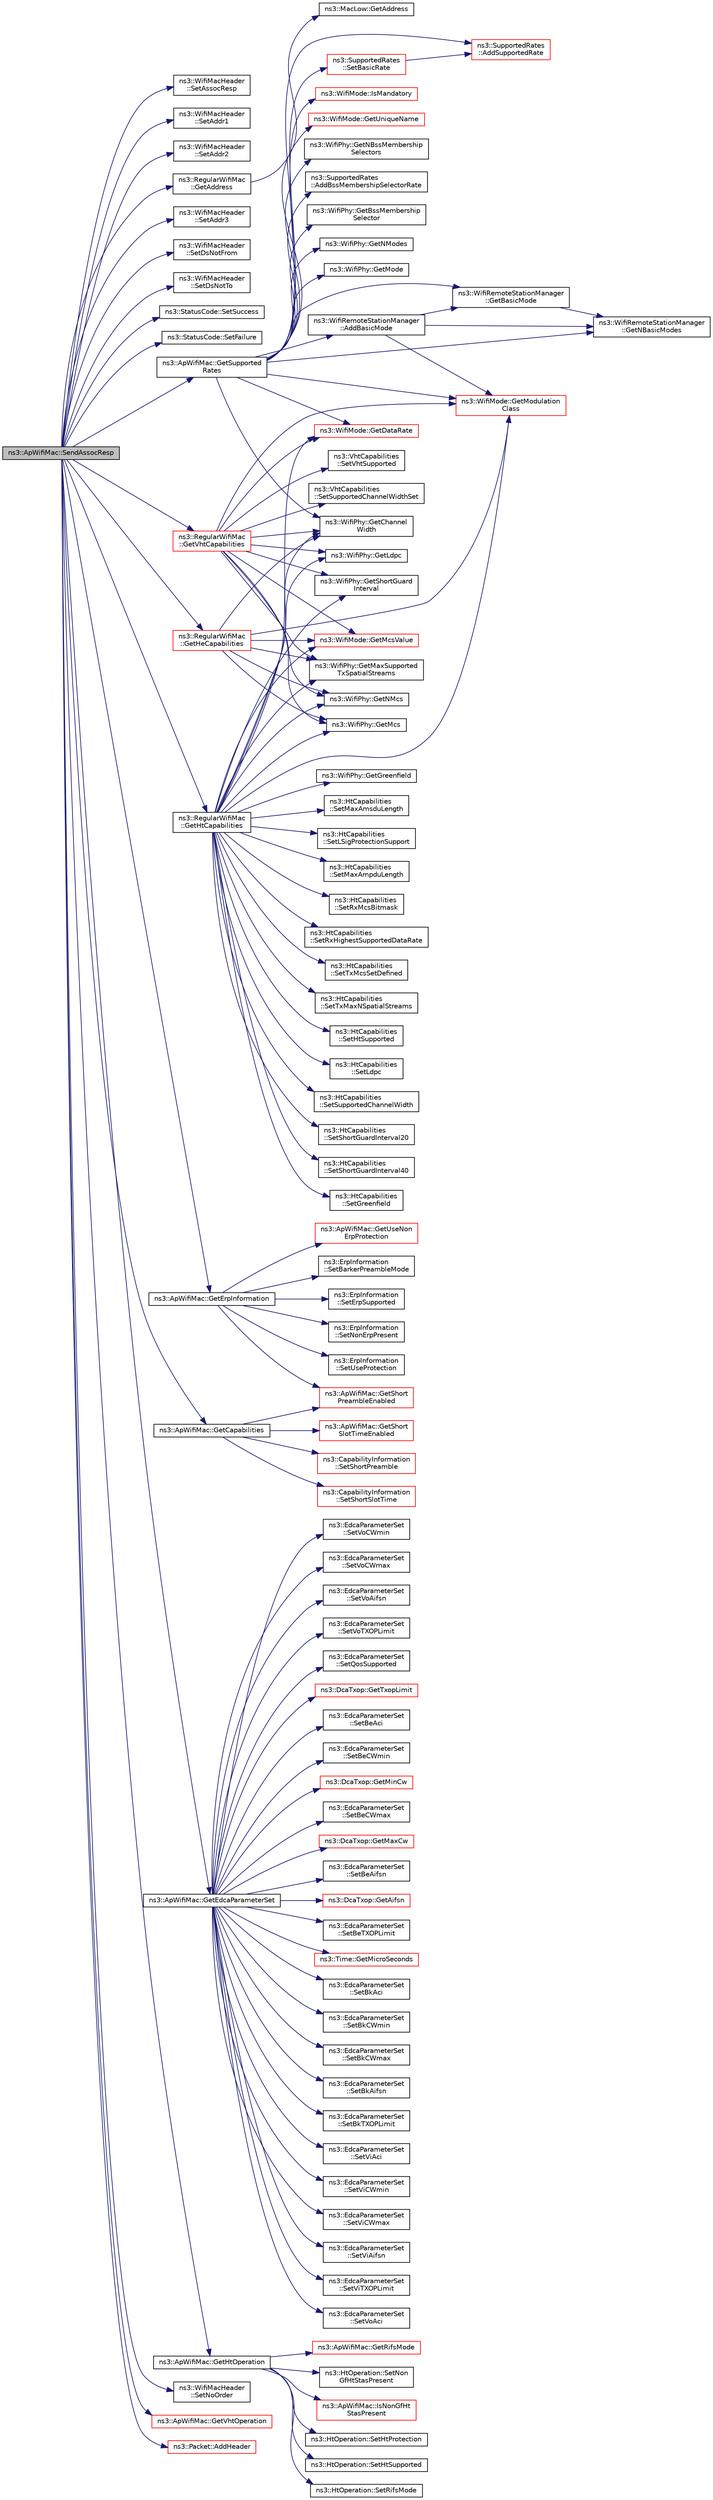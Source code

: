 digraph "ns3::ApWifiMac::SendAssocResp"
{
  edge [fontname="Helvetica",fontsize="10",labelfontname="Helvetica",labelfontsize="10"];
  node [fontname="Helvetica",fontsize="10",shape=record];
  rankdir="LR";
  Node1 [label="ns3::ApWifiMac::SendAssocResp",height=0.2,width=0.4,color="black", fillcolor="grey75", style="filled", fontcolor="black"];
  Node1 -> Node2 [color="midnightblue",fontsize="10",style="solid"];
  Node2 [label="ns3::WifiMacHeader\l::SetAssocResp",height=0.2,width=0.4,color="black", fillcolor="white", style="filled",URL="$d2/d9b/classns3_1_1WifiMacHeader.html#a3c03f58d21b170c92abfcc5f677bf588"];
  Node1 -> Node3 [color="midnightblue",fontsize="10",style="solid"];
  Node3 [label="ns3::WifiMacHeader\l::SetAddr1",height=0.2,width=0.4,color="black", fillcolor="white", style="filled",URL="$d2/d9b/classns3_1_1WifiMacHeader.html#a6478a02b80d5c01657714c5c7a0ae1cb"];
  Node1 -> Node4 [color="midnightblue",fontsize="10",style="solid"];
  Node4 [label="ns3::WifiMacHeader\l::SetAddr2",height=0.2,width=0.4,color="black", fillcolor="white", style="filled",URL="$d2/d9b/classns3_1_1WifiMacHeader.html#ab6a0efdc43d39b5da5d17eae9665271d"];
  Node1 -> Node5 [color="midnightblue",fontsize="10",style="solid"];
  Node5 [label="ns3::RegularWifiMac\l::GetAddress",height=0.2,width=0.4,color="black", fillcolor="white", style="filled",URL="$df/db9/classns3_1_1RegularWifiMac.html#aea719a7d05fbc664c50479fc900777b7"];
  Node5 -> Node6 [color="midnightblue",fontsize="10",style="solid"];
  Node6 [label="ns3::MacLow::GetAddress",height=0.2,width=0.4,color="black", fillcolor="white", style="filled",URL="$d3/da6/classns3_1_1MacLow.html#a109922d4f2bb1ee0b2a66aa3bcc48e2f"];
  Node1 -> Node7 [color="midnightblue",fontsize="10",style="solid"];
  Node7 [label="ns3::WifiMacHeader\l::SetAddr3",height=0.2,width=0.4,color="black", fillcolor="white", style="filled",URL="$d2/d9b/classns3_1_1WifiMacHeader.html#ace2fd1624db247bd42cbe9182996bb0e"];
  Node1 -> Node8 [color="midnightblue",fontsize="10",style="solid"];
  Node8 [label="ns3::WifiMacHeader\l::SetDsNotFrom",height=0.2,width=0.4,color="black", fillcolor="white", style="filled",URL="$d2/d9b/classns3_1_1WifiMacHeader.html#a02edeb349da4aacc6b376fcf76ff99cc"];
  Node1 -> Node9 [color="midnightblue",fontsize="10",style="solid"];
  Node9 [label="ns3::WifiMacHeader\l::SetDsNotTo",height=0.2,width=0.4,color="black", fillcolor="white", style="filled",URL="$d2/d9b/classns3_1_1WifiMacHeader.html#a977cd5a09062bfc3660a23acdebd75ec"];
  Node1 -> Node10 [color="midnightblue",fontsize="10",style="solid"];
  Node10 [label="ns3::StatusCode::SetSuccess",height=0.2,width=0.4,color="black", fillcolor="white", style="filled",URL="$d1/d37/classns3_1_1StatusCode.html#afc87e9e7e5d6e945c8e85610667ead48"];
  Node1 -> Node11 [color="midnightblue",fontsize="10",style="solid"];
  Node11 [label="ns3::StatusCode::SetFailure",height=0.2,width=0.4,color="black", fillcolor="white", style="filled",URL="$d1/d37/classns3_1_1StatusCode.html#aa23024db49847b57ce31f69ae3dbb64c"];
  Node1 -> Node12 [color="midnightblue",fontsize="10",style="solid"];
  Node12 [label="ns3::ApWifiMac::GetSupported\lRates",height=0.2,width=0.4,color="black", fillcolor="white", style="filled",URL="$d0/d51/classns3_1_1ApWifiMac.html#a3d1278fa6624859d50b4ed984125de30"];
  Node12 -> Node13 [color="midnightblue",fontsize="10",style="solid"];
  Node13 [label="ns3::WifiPhy::GetNBssMembership\lSelectors",height=0.2,width=0.4,color="black", fillcolor="white", style="filled",URL="$d6/d5a/classns3_1_1WifiPhy.html#a0d5b168ddf02c7df51f83004454232c2"];
  Node12 -> Node14 [color="midnightblue",fontsize="10",style="solid"];
  Node14 [label="ns3::SupportedRates\l::AddBssMembershipSelectorRate",height=0.2,width=0.4,color="black", fillcolor="white", style="filled",URL="$de/de8/classns3_1_1SupportedRates.html#a4954ea83ef36e75a2809f4b95984c919"];
  Node12 -> Node15 [color="midnightblue",fontsize="10",style="solid"];
  Node15 [label="ns3::WifiPhy::GetBssMembership\lSelector",height=0.2,width=0.4,color="black", fillcolor="white", style="filled",URL="$d6/d5a/classns3_1_1WifiPhy.html#a3b6817c0140f083292ef70333d1c78c3"];
  Node12 -> Node16 [color="midnightblue",fontsize="10",style="solid"];
  Node16 [label="ns3::WifiPhy::GetNModes",height=0.2,width=0.4,color="black", fillcolor="white", style="filled",URL="$d6/d5a/classns3_1_1WifiPhy.html#a2467e56b69d64bb2d648302f39397317"];
  Node12 -> Node17 [color="midnightblue",fontsize="10",style="solid"];
  Node17 [label="ns3::WifiPhy::GetMode",height=0.2,width=0.4,color="black", fillcolor="white", style="filled",URL="$d6/d5a/classns3_1_1WifiPhy.html#ac35983a13a769a7fbaac43340b8cdaf2"];
  Node12 -> Node18 [color="midnightblue",fontsize="10",style="solid"];
  Node18 [label="ns3::WifiMode::GetDataRate",height=0.2,width=0.4,color="red", fillcolor="white", style="filled",URL="$d5/d56/classns3_1_1WifiMode.html#adcfbe150f69da720db23387f733b8a52"];
  Node12 -> Node19 [color="midnightblue",fontsize="10",style="solid"];
  Node19 [label="ns3::WifiPhy::GetChannel\lWidth",height=0.2,width=0.4,color="black", fillcolor="white", style="filled",URL="$d6/d5a/classns3_1_1WifiPhy.html#a4a5d5009b3b3308f2baeed42a2007189"];
  Node12 -> Node20 [color="midnightblue",fontsize="10",style="solid"];
  Node20 [label="ns3::SupportedRates\l::AddSupportedRate",height=0.2,width=0.4,color="red", fillcolor="white", style="filled",URL="$de/de8/classns3_1_1SupportedRates.html#a2507a6b7a8ce4dd538f34029d3b17602"];
  Node12 -> Node21 [color="midnightblue",fontsize="10",style="solid"];
  Node21 [label="ns3::WifiMode::IsMandatory",height=0.2,width=0.4,color="red", fillcolor="white", style="filled",URL="$d5/d56/classns3_1_1WifiMode.html#ad7db9c41e193eb656c8dc66ec68cf0d0"];
  Node12 -> Node22 [color="midnightblue",fontsize="10",style="solid"];
  Node22 [label="ns3::WifiMode::GetModulation\lClass",height=0.2,width=0.4,color="red", fillcolor="white", style="filled",URL="$d5/d56/classns3_1_1WifiMode.html#a7941cd2a0bc8d2ba68ba6a12c7e2c42a"];
  Node12 -> Node23 [color="midnightblue",fontsize="10",style="solid"];
  Node23 [label="ns3::WifiMode::GetUniqueName",height=0.2,width=0.4,color="red", fillcolor="white", style="filled",URL="$d5/d56/classns3_1_1WifiMode.html#a18e0a33034f484d3ca8c0497d3ea1dc7"];
  Node12 -> Node24 [color="midnightblue",fontsize="10",style="solid"];
  Node24 [label="ns3::WifiRemoteStationManager\l::AddBasicMode",height=0.2,width=0.4,color="black", fillcolor="white", style="filled",URL="$d6/d65/classns3_1_1WifiRemoteStationManager.html#a169339a6312b10580cb6a940228833f0"];
  Node24 -> Node22 [color="midnightblue",fontsize="10",style="solid"];
  Node24 -> Node25 [color="midnightblue",fontsize="10",style="solid"];
  Node25 [label="ns3::WifiRemoteStationManager\l::GetNBasicModes",height=0.2,width=0.4,color="black", fillcolor="white", style="filled",URL="$d6/d65/classns3_1_1WifiRemoteStationManager.html#a1528f837dd70f82cda248f1434b94357"];
  Node24 -> Node26 [color="midnightblue",fontsize="10",style="solid"];
  Node26 [label="ns3::WifiRemoteStationManager\l::GetBasicMode",height=0.2,width=0.4,color="black", fillcolor="white", style="filled",URL="$d6/d65/classns3_1_1WifiRemoteStationManager.html#a8e4599eafc71fa98f6869e3d8908ea24"];
  Node26 -> Node25 [color="midnightblue",fontsize="10",style="solid"];
  Node12 -> Node25 [color="midnightblue",fontsize="10",style="solid"];
  Node12 -> Node26 [color="midnightblue",fontsize="10",style="solid"];
  Node12 -> Node27 [color="midnightblue",fontsize="10",style="solid"];
  Node27 [label="ns3::SupportedRates\l::SetBasicRate",height=0.2,width=0.4,color="red", fillcolor="white", style="filled",URL="$de/de8/classns3_1_1SupportedRates.html#a4178a4b7834b6a66e0c8efe4d92489bf"];
  Node27 -> Node20 [color="midnightblue",fontsize="10",style="solid"];
  Node1 -> Node28 [color="midnightblue",fontsize="10",style="solid"];
  Node28 [label="ns3::ApWifiMac::GetCapabilities",height=0.2,width=0.4,color="black", fillcolor="white", style="filled",URL="$d0/d51/classns3_1_1ApWifiMac.html#a5794cfc6ec6c72f335b36f302a83178a"];
  Node28 -> Node29 [color="midnightblue",fontsize="10",style="solid"];
  Node29 [label="ns3::CapabilityInformation\l::SetShortPreamble",height=0.2,width=0.4,color="red", fillcolor="white", style="filled",URL="$de/d4d/classns3_1_1CapabilityInformation.html#acd5df84b6cb8f81e2b6d0d689e987a18"];
  Node28 -> Node30 [color="midnightblue",fontsize="10",style="solid"];
  Node30 [label="ns3::ApWifiMac::GetShort\lPreambleEnabled",height=0.2,width=0.4,color="red", fillcolor="white", style="filled",URL="$d0/d51/classns3_1_1ApWifiMac.html#a19ae41add0c00c244c7a66adf523b445"];
  Node28 -> Node31 [color="midnightblue",fontsize="10",style="solid"];
  Node31 [label="ns3::CapabilityInformation\l::SetShortSlotTime",height=0.2,width=0.4,color="red", fillcolor="white", style="filled",URL="$de/d4d/classns3_1_1CapabilityInformation.html#a914df2876c09377877259ccc9d422626"];
  Node28 -> Node32 [color="midnightblue",fontsize="10",style="solid"];
  Node32 [label="ns3::ApWifiMac::GetShort\lSlotTimeEnabled",height=0.2,width=0.4,color="red", fillcolor="white", style="filled",URL="$d0/d51/classns3_1_1ApWifiMac.html#abc972d9a628f6b50b27a05b1e464bbcd"];
  Node1 -> Node33 [color="midnightblue",fontsize="10",style="solid"];
  Node33 [label="ns3::ApWifiMac::GetErpInformation",height=0.2,width=0.4,color="black", fillcolor="white", style="filled",URL="$d0/d51/classns3_1_1ApWifiMac.html#ae88a116a1cdc0895105765b2c27e2f1a"];
  Node33 -> Node34 [color="midnightblue",fontsize="10",style="solid"];
  Node34 [label="ns3::ErpInformation\l::SetErpSupported",height=0.2,width=0.4,color="black", fillcolor="white", style="filled",URL="$db/d32/classns3_1_1ErpInformation.html#a04843cef21d7bd5aecf98e6554a269da"];
  Node33 -> Node35 [color="midnightblue",fontsize="10",style="solid"];
  Node35 [label="ns3::ErpInformation\l::SetNonErpPresent",height=0.2,width=0.4,color="black", fillcolor="white", style="filled",URL="$db/d32/classns3_1_1ErpInformation.html#adda675ac6983b04ff0e20df6fbb92165"];
  Node33 -> Node36 [color="midnightblue",fontsize="10",style="solid"];
  Node36 [label="ns3::ErpInformation\l::SetUseProtection",height=0.2,width=0.4,color="black", fillcolor="white", style="filled",URL="$db/d32/classns3_1_1ErpInformation.html#a6faa85047d308a09bfaf5b637d8b626b"];
  Node33 -> Node37 [color="midnightblue",fontsize="10",style="solid"];
  Node37 [label="ns3::ApWifiMac::GetUseNon\lErpProtection",height=0.2,width=0.4,color="red", fillcolor="white", style="filled",URL="$d0/d51/classns3_1_1ApWifiMac.html#a62eda2e1029d7922c4ed5bb5b0925d13"];
  Node33 -> Node30 [color="midnightblue",fontsize="10",style="solid"];
  Node33 -> Node38 [color="midnightblue",fontsize="10",style="solid"];
  Node38 [label="ns3::ErpInformation\l::SetBarkerPreambleMode",height=0.2,width=0.4,color="black", fillcolor="white", style="filled",URL="$db/d32/classns3_1_1ErpInformation.html#a22b4c83f0066163c6f5cb2cafe666c67"];
  Node1 -> Node39 [color="midnightblue",fontsize="10",style="solid"];
  Node39 [label="ns3::ApWifiMac::GetEdcaParameterSet",height=0.2,width=0.4,color="black", fillcolor="white", style="filled",URL="$d0/d51/classns3_1_1ApWifiMac.html#a6b29faae7352877a1aa97a2146725ff5"];
  Node39 -> Node40 [color="midnightblue",fontsize="10",style="solid"];
  Node40 [label="ns3::EdcaParameterSet\l::SetQosSupported",height=0.2,width=0.4,color="black", fillcolor="white", style="filled",URL="$d7/d50/classns3_1_1EdcaParameterSet.html#ae88fa048ad94b769d133fcbea34003d0"];
  Node39 -> Node41 [color="midnightblue",fontsize="10",style="solid"];
  Node41 [label="ns3::DcaTxop::GetTxopLimit",height=0.2,width=0.4,color="red", fillcolor="white", style="filled",URL="$d3/d74/classns3_1_1DcaTxop.html#a0ccd95b29f66c25d0c1baf5437f90fcf"];
  Node39 -> Node42 [color="midnightblue",fontsize="10",style="solid"];
  Node42 [label="ns3::EdcaParameterSet\l::SetBeAci",height=0.2,width=0.4,color="black", fillcolor="white", style="filled",URL="$d7/d50/classns3_1_1EdcaParameterSet.html#aaccf6b8f599ac926f6e7d4f3d51f2349"];
  Node39 -> Node43 [color="midnightblue",fontsize="10",style="solid"];
  Node43 [label="ns3::EdcaParameterSet\l::SetBeCWmin",height=0.2,width=0.4,color="black", fillcolor="white", style="filled",URL="$d7/d50/classns3_1_1EdcaParameterSet.html#a8b7e5cb7e61ea782724cff73c4e7721c"];
  Node39 -> Node44 [color="midnightblue",fontsize="10",style="solid"];
  Node44 [label="ns3::DcaTxop::GetMinCw",height=0.2,width=0.4,color="red", fillcolor="white", style="filled",URL="$d3/d74/classns3_1_1DcaTxop.html#aa3d8596629fbe818547830ea05d71508"];
  Node39 -> Node45 [color="midnightblue",fontsize="10",style="solid"];
  Node45 [label="ns3::EdcaParameterSet\l::SetBeCWmax",height=0.2,width=0.4,color="black", fillcolor="white", style="filled",URL="$d7/d50/classns3_1_1EdcaParameterSet.html#ac50859c13e8d6cae055a164a650ae137"];
  Node39 -> Node46 [color="midnightblue",fontsize="10",style="solid"];
  Node46 [label="ns3::DcaTxop::GetMaxCw",height=0.2,width=0.4,color="red", fillcolor="white", style="filled",URL="$d3/d74/classns3_1_1DcaTxop.html#ac476cb39043eb33877fa8b9d6007db0a"];
  Node39 -> Node47 [color="midnightblue",fontsize="10",style="solid"];
  Node47 [label="ns3::EdcaParameterSet\l::SetBeAifsn",height=0.2,width=0.4,color="black", fillcolor="white", style="filled",URL="$d7/d50/classns3_1_1EdcaParameterSet.html#afc643ba4210b5d4620407d0e4abcfe93"];
  Node39 -> Node48 [color="midnightblue",fontsize="10",style="solid"];
  Node48 [label="ns3::DcaTxop::GetAifsn",height=0.2,width=0.4,color="red", fillcolor="white", style="filled",URL="$d3/d74/classns3_1_1DcaTxop.html#a24cca5cd75c506940a47f8e4cf87c2c1"];
  Node39 -> Node49 [color="midnightblue",fontsize="10",style="solid"];
  Node49 [label="ns3::EdcaParameterSet\l::SetBeTXOPLimit",height=0.2,width=0.4,color="black", fillcolor="white", style="filled",URL="$d7/d50/classns3_1_1EdcaParameterSet.html#ab43a494ed92c6bfe79cc461debcd6096"];
  Node39 -> Node50 [color="midnightblue",fontsize="10",style="solid"];
  Node50 [label="ns3::Time::GetMicroSeconds",height=0.2,width=0.4,color="red", fillcolor="white", style="filled",URL="$dc/d04/classns3_1_1Time.html#a2542b9273c336da11fcaf54e8bc6e4c8"];
  Node39 -> Node51 [color="midnightblue",fontsize="10",style="solid"];
  Node51 [label="ns3::EdcaParameterSet\l::SetBkAci",height=0.2,width=0.4,color="black", fillcolor="white", style="filled",URL="$d7/d50/classns3_1_1EdcaParameterSet.html#adf3e773d255cf5b0d88a8f229e89fbee"];
  Node39 -> Node52 [color="midnightblue",fontsize="10",style="solid"];
  Node52 [label="ns3::EdcaParameterSet\l::SetBkCWmin",height=0.2,width=0.4,color="black", fillcolor="white", style="filled",URL="$d7/d50/classns3_1_1EdcaParameterSet.html#a7565d52cdecdf64b06aef1b9aabae1ce"];
  Node39 -> Node53 [color="midnightblue",fontsize="10",style="solid"];
  Node53 [label="ns3::EdcaParameterSet\l::SetBkCWmax",height=0.2,width=0.4,color="black", fillcolor="white", style="filled",URL="$d7/d50/classns3_1_1EdcaParameterSet.html#a296e36addc2a96fcb2dbb1ba4fa2d60d"];
  Node39 -> Node54 [color="midnightblue",fontsize="10",style="solid"];
  Node54 [label="ns3::EdcaParameterSet\l::SetBkAifsn",height=0.2,width=0.4,color="black", fillcolor="white", style="filled",URL="$d7/d50/classns3_1_1EdcaParameterSet.html#abcc83f5e262928b4d5409f1423d2cb7b"];
  Node39 -> Node55 [color="midnightblue",fontsize="10",style="solid"];
  Node55 [label="ns3::EdcaParameterSet\l::SetBkTXOPLimit",height=0.2,width=0.4,color="black", fillcolor="white", style="filled",URL="$d7/d50/classns3_1_1EdcaParameterSet.html#a8af17e8c716d7c802fc277f31f6fd6d1"];
  Node39 -> Node56 [color="midnightblue",fontsize="10",style="solid"];
  Node56 [label="ns3::EdcaParameterSet\l::SetViAci",height=0.2,width=0.4,color="black", fillcolor="white", style="filled",URL="$d7/d50/classns3_1_1EdcaParameterSet.html#a9901129ea94b94d025e8bd192370a549"];
  Node39 -> Node57 [color="midnightblue",fontsize="10",style="solid"];
  Node57 [label="ns3::EdcaParameterSet\l::SetViCWmin",height=0.2,width=0.4,color="black", fillcolor="white", style="filled",URL="$d7/d50/classns3_1_1EdcaParameterSet.html#a951e9e886bf2ff53c69d6967f04f6b77"];
  Node39 -> Node58 [color="midnightblue",fontsize="10",style="solid"];
  Node58 [label="ns3::EdcaParameterSet\l::SetViCWmax",height=0.2,width=0.4,color="black", fillcolor="white", style="filled",URL="$d7/d50/classns3_1_1EdcaParameterSet.html#aa3dd779db09601b3608fb2cc59af9173"];
  Node39 -> Node59 [color="midnightblue",fontsize="10",style="solid"];
  Node59 [label="ns3::EdcaParameterSet\l::SetViAifsn",height=0.2,width=0.4,color="black", fillcolor="white", style="filled",URL="$d7/d50/classns3_1_1EdcaParameterSet.html#a0a67b8bc06cb145d62fa64583b7b0bd4"];
  Node39 -> Node60 [color="midnightblue",fontsize="10",style="solid"];
  Node60 [label="ns3::EdcaParameterSet\l::SetViTXOPLimit",height=0.2,width=0.4,color="black", fillcolor="white", style="filled",URL="$d7/d50/classns3_1_1EdcaParameterSet.html#acb6507abd95f7835e315a7e6a3942e12"];
  Node39 -> Node61 [color="midnightblue",fontsize="10",style="solid"];
  Node61 [label="ns3::EdcaParameterSet\l::SetVoAci",height=0.2,width=0.4,color="black", fillcolor="white", style="filled",URL="$d7/d50/classns3_1_1EdcaParameterSet.html#a2797a92b612133f44d4ed7fcd5d1e1e3"];
  Node39 -> Node62 [color="midnightblue",fontsize="10",style="solid"];
  Node62 [label="ns3::EdcaParameterSet\l::SetVoCWmin",height=0.2,width=0.4,color="black", fillcolor="white", style="filled",URL="$d7/d50/classns3_1_1EdcaParameterSet.html#ae97a7f1d3f42e7018eea2ef6265445dd"];
  Node39 -> Node63 [color="midnightblue",fontsize="10",style="solid"];
  Node63 [label="ns3::EdcaParameterSet\l::SetVoCWmax",height=0.2,width=0.4,color="black", fillcolor="white", style="filled",URL="$d7/d50/classns3_1_1EdcaParameterSet.html#aa4819199f4a3e388cda4db3aec2e45f1"];
  Node39 -> Node64 [color="midnightblue",fontsize="10",style="solid"];
  Node64 [label="ns3::EdcaParameterSet\l::SetVoAifsn",height=0.2,width=0.4,color="black", fillcolor="white", style="filled",URL="$d7/d50/classns3_1_1EdcaParameterSet.html#a77c6971bc91436da9ddbb3c31d01edcd"];
  Node39 -> Node65 [color="midnightblue",fontsize="10",style="solid"];
  Node65 [label="ns3::EdcaParameterSet\l::SetVoTXOPLimit",height=0.2,width=0.4,color="black", fillcolor="white", style="filled",URL="$d7/d50/classns3_1_1EdcaParameterSet.html#a4d663aa0687af06b40da875238c6ebb5"];
  Node1 -> Node66 [color="midnightblue",fontsize="10",style="solid"];
  Node66 [label="ns3::RegularWifiMac\l::GetHtCapabilities",height=0.2,width=0.4,color="black", fillcolor="white", style="filled",URL="$df/db9/classns3_1_1RegularWifiMac.html#ae2b0a52735a938a0f1ca233397ae2185"];
  Node66 -> Node67 [color="midnightblue",fontsize="10",style="solid"];
  Node67 [label="ns3::HtCapabilities\l::SetHtSupported",height=0.2,width=0.4,color="black", fillcolor="white", style="filled",URL="$d8/de7/classns3_1_1HtCapabilities.html#a2ad1fa9522ca436581c33aa8a907463c"];
  Node66 -> Node68 [color="midnightblue",fontsize="10",style="solid"];
  Node68 [label="ns3::HtCapabilities\l::SetLdpc",height=0.2,width=0.4,color="black", fillcolor="white", style="filled",URL="$d8/de7/classns3_1_1HtCapabilities.html#a045058b2e13cc526ff123fcda1ad8aef"];
  Node66 -> Node69 [color="midnightblue",fontsize="10",style="solid"];
  Node69 [label="ns3::WifiPhy::GetLdpc",height=0.2,width=0.4,color="black", fillcolor="white", style="filled",URL="$d6/d5a/classns3_1_1WifiPhy.html#a36c9adcf0b1f2229891c079016bfcb1b"];
  Node66 -> Node70 [color="midnightblue",fontsize="10",style="solid"];
  Node70 [label="ns3::HtCapabilities\l::SetSupportedChannelWidth",height=0.2,width=0.4,color="black", fillcolor="white", style="filled",URL="$d8/de7/classns3_1_1HtCapabilities.html#a06f115e8a9cd41b476bf031476c57c09"];
  Node66 -> Node19 [color="midnightblue",fontsize="10",style="solid"];
  Node66 -> Node71 [color="midnightblue",fontsize="10",style="solid"];
  Node71 [label="ns3::HtCapabilities\l::SetShortGuardInterval20",height=0.2,width=0.4,color="black", fillcolor="white", style="filled",URL="$d8/de7/classns3_1_1HtCapabilities.html#a1bc6ff98e7876dadf5af240c32ddca7f"];
  Node66 -> Node72 [color="midnightblue",fontsize="10",style="solid"];
  Node72 [label="ns3::WifiPhy::GetShortGuard\lInterval",height=0.2,width=0.4,color="black", fillcolor="white", style="filled",URL="$d6/d5a/classns3_1_1WifiPhy.html#ae907e448ace9df4d647c8f97bbec23fc"];
  Node66 -> Node73 [color="midnightblue",fontsize="10",style="solid"];
  Node73 [label="ns3::HtCapabilities\l::SetShortGuardInterval40",height=0.2,width=0.4,color="black", fillcolor="white", style="filled",URL="$d8/de7/classns3_1_1HtCapabilities.html#ac44aaaf937496cbd0ddffe3b500d4c12"];
  Node66 -> Node74 [color="midnightblue",fontsize="10",style="solid"];
  Node74 [label="ns3::HtCapabilities\l::SetGreenfield",height=0.2,width=0.4,color="black", fillcolor="white", style="filled",URL="$d8/de7/classns3_1_1HtCapabilities.html#adf0794c6d9e20322d283c3949b00f051"];
  Node66 -> Node75 [color="midnightblue",fontsize="10",style="solid"];
  Node75 [label="ns3::WifiPhy::GetGreenfield",height=0.2,width=0.4,color="black", fillcolor="white", style="filled",URL="$d6/d5a/classns3_1_1WifiPhy.html#ad7d61a882a8bd1ece3bcb76eeb600d28"];
  Node66 -> Node76 [color="midnightblue",fontsize="10",style="solid"];
  Node76 [label="ns3::HtCapabilities\l::SetMaxAmsduLength",height=0.2,width=0.4,color="black", fillcolor="white", style="filled",URL="$d8/de7/classns3_1_1HtCapabilities.html#afbb3840dcb2e76e3462fd2dac25b7681"];
  Node66 -> Node77 [color="midnightblue",fontsize="10",style="solid"];
  Node77 [label="ns3::HtCapabilities\l::SetLSigProtectionSupport",height=0.2,width=0.4,color="black", fillcolor="white", style="filled",URL="$d8/de7/classns3_1_1HtCapabilities.html#ab4460b4436d5081434fccdaecddc0040"];
  Node66 -> Node78 [color="midnightblue",fontsize="10",style="solid"];
  Node78 [label="ns3::HtCapabilities\l::SetMaxAmpduLength",height=0.2,width=0.4,color="black", fillcolor="white", style="filled",URL="$d8/de7/classns3_1_1HtCapabilities.html#a82fcb22af30c65867ebe133b84a2d8f0"];
  Node66 -> Node79 [color="midnightblue",fontsize="10",style="solid"];
  Node79 [label="ns3::WifiPhy::GetNMcs",height=0.2,width=0.4,color="black", fillcolor="white", style="filled",URL="$d6/d5a/classns3_1_1WifiPhy.html#aede1b3de380510e387aaafcfda7a0db0"];
  Node66 -> Node80 [color="midnightblue",fontsize="10",style="solid"];
  Node80 [label="ns3::WifiPhy::GetMcs",height=0.2,width=0.4,color="black", fillcolor="white", style="filled",URL="$d6/d5a/classns3_1_1WifiPhy.html#a6a8740a6fbb7ff618c80e0a0867467fd"];
  Node66 -> Node22 [color="midnightblue",fontsize="10",style="solid"];
  Node66 -> Node81 [color="midnightblue",fontsize="10",style="solid"];
  Node81 [label="ns3::HtCapabilities\l::SetRxMcsBitmask",height=0.2,width=0.4,color="black", fillcolor="white", style="filled",URL="$d8/de7/classns3_1_1HtCapabilities.html#aa6eca50b3ba924a5eeacd735d588193b"];
  Node66 -> Node82 [color="midnightblue",fontsize="10",style="solid"];
  Node82 [label="ns3::WifiMode::GetMcsValue",height=0.2,width=0.4,color="red", fillcolor="white", style="filled",URL="$d5/d56/classns3_1_1WifiMode.html#acd40f9e0edfc1e2c4462bd016a08f160"];
  Node66 -> Node18 [color="midnightblue",fontsize="10",style="solid"];
  Node66 -> Node83 [color="midnightblue",fontsize="10",style="solid"];
  Node83 [label="ns3::HtCapabilities\l::SetRxHighestSupportedDataRate",height=0.2,width=0.4,color="black", fillcolor="white", style="filled",URL="$d8/de7/classns3_1_1HtCapabilities.html#a389e977f66c2ae7cf25885b2eaf58187"];
  Node66 -> Node84 [color="midnightblue",fontsize="10",style="solid"];
  Node84 [label="ns3::HtCapabilities\l::SetTxMcsSetDefined",height=0.2,width=0.4,color="black", fillcolor="white", style="filled",URL="$d8/de7/classns3_1_1HtCapabilities.html#a2da0c1e107ed24b1a429979932ad4a9f"];
  Node66 -> Node85 [color="midnightblue",fontsize="10",style="solid"];
  Node85 [label="ns3::HtCapabilities\l::SetTxMaxNSpatialStreams",height=0.2,width=0.4,color="black", fillcolor="white", style="filled",URL="$d8/de7/classns3_1_1HtCapabilities.html#ae60bef548af90911737267ca1f029da8"];
  Node66 -> Node86 [color="midnightblue",fontsize="10",style="solid"];
  Node86 [label="ns3::WifiPhy::GetMaxSupported\lTxSpatialStreams",height=0.2,width=0.4,color="black", fillcolor="white", style="filled",URL="$d6/d5a/classns3_1_1WifiPhy.html#ab5e6bb95a75d0e6e7e666efd3c014fe4"];
  Node1 -> Node87 [color="midnightblue",fontsize="10",style="solid"];
  Node87 [label="ns3::ApWifiMac::GetHtOperation",height=0.2,width=0.4,color="black", fillcolor="white", style="filled",URL="$d0/d51/classns3_1_1ApWifiMac.html#ae67f8b753332b379d189007ffee40733"];
  Node87 -> Node88 [color="midnightblue",fontsize="10",style="solid"];
  Node88 [label="ns3::HtOperation::SetHtSupported",height=0.2,width=0.4,color="black", fillcolor="white", style="filled",URL="$db/dc6/classns3_1_1HtOperation.html#a237b1e70498c8dacb7094f761ea32f2c"];
  Node87 -> Node89 [color="midnightblue",fontsize="10",style="solid"];
  Node89 [label="ns3::HtOperation::SetRifsMode",height=0.2,width=0.4,color="black", fillcolor="white", style="filled",URL="$db/dc6/classns3_1_1HtOperation.html#a7edc60faeaa83250e4c7450ca1642d1a"];
  Node87 -> Node90 [color="midnightblue",fontsize="10",style="solid"];
  Node90 [label="ns3::ApWifiMac::GetRifsMode",height=0.2,width=0.4,color="red", fillcolor="white", style="filled",URL="$d0/d51/classns3_1_1ApWifiMac.html#adafdc3775cb9facdd312947c854bbd81"];
  Node87 -> Node91 [color="midnightblue",fontsize="10",style="solid"];
  Node91 [label="ns3::HtOperation::SetNon\lGfHtStasPresent",height=0.2,width=0.4,color="black", fillcolor="white", style="filled",URL="$db/dc6/classns3_1_1HtOperation.html#a79f953a8c2dc5f065970ba72e68c0208"];
  Node87 -> Node92 [color="midnightblue",fontsize="10",style="solid"];
  Node92 [label="ns3::ApWifiMac::IsNonGfHt\lStasPresent",height=0.2,width=0.4,color="red", fillcolor="white", style="filled",URL="$d0/d51/classns3_1_1ApWifiMac.html#a402b8852eba84458667b666df75b589f"];
  Node87 -> Node93 [color="midnightblue",fontsize="10",style="solid"];
  Node93 [label="ns3::HtOperation::SetHtProtection",height=0.2,width=0.4,color="black", fillcolor="white", style="filled",URL="$db/dc6/classns3_1_1HtOperation.html#af8e9b520dbf1dcb02540a523894d0924"];
  Node1 -> Node94 [color="midnightblue",fontsize="10",style="solid"];
  Node94 [label="ns3::WifiMacHeader\l::SetNoOrder",height=0.2,width=0.4,color="black", fillcolor="white", style="filled",URL="$d2/d9b/classns3_1_1WifiMacHeader.html#aaea421fc6dbb1c2d1a8553fc6826ba21"];
  Node1 -> Node95 [color="midnightblue",fontsize="10",style="solid"];
  Node95 [label="ns3::RegularWifiMac\l::GetVhtCapabilities",height=0.2,width=0.4,color="red", fillcolor="white", style="filled",URL="$df/db9/classns3_1_1RegularWifiMac.html#ade487870f5663694d30a2dd6a7e614e8"];
  Node95 -> Node96 [color="midnightblue",fontsize="10",style="solid"];
  Node96 [label="ns3::VhtCapabilities\l::SetVhtSupported",height=0.2,width=0.4,color="black", fillcolor="white", style="filled",URL="$de/de4/classns3_1_1VhtCapabilities.html#a01ed2addd76b9af5c7f29ec85c4ccf63"];
  Node95 -> Node19 [color="midnightblue",fontsize="10",style="solid"];
  Node95 -> Node97 [color="midnightblue",fontsize="10",style="solid"];
  Node97 [label="ns3::VhtCapabilities\l::SetSupportedChannelWidthSet",height=0.2,width=0.4,color="black", fillcolor="white", style="filled",URL="$de/de4/classns3_1_1VhtCapabilities.html#af4d56346754cf93933657aff3e573649"];
  Node95 -> Node69 [color="midnightblue",fontsize="10",style="solid"];
  Node95 -> Node72 [color="midnightblue",fontsize="10",style="solid"];
  Node95 -> Node79 [color="midnightblue",fontsize="10",style="solid"];
  Node95 -> Node80 [color="midnightblue",fontsize="10",style="solid"];
  Node95 -> Node22 [color="midnightblue",fontsize="10",style="solid"];
  Node95 -> Node82 [color="midnightblue",fontsize="10",style="solid"];
  Node95 -> Node86 [color="midnightblue",fontsize="10",style="solid"];
  Node95 -> Node18 [color="midnightblue",fontsize="10",style="solid"];
  Node1 -> Node98 [color="midnightblue",fontsize="10",style="solid"];
  Node98 [label="ns3::ApWifiMac::GetVhtOperation",height=0.2,width=0.4,color="red", fillcolor="white", style="filled",URL="$d0/d51/classns3_1_1ApWifiMac.html#afde045b9f011d312e3110bb5b9411403"];
  Node1 -> Node99 [color="midnightblue",fontsize="10",style="solid"];
  Node99 [label="ns3::RegularWifiMac\l::GetHeCapabilities",height=0.2,width=0.4,color="red", fillcolor="white", style="filled",URL="$df/db9/classns3_1_1RegularWifiMac.html#aea22761a20fdff9f6c1a9acc49d63700"];
  Node99 -> Node19 [color="midnightblue",fontsize="10",style="solid"];
  Node99 -> Node79 [color="midnightblue",fontsize="10",style="solid"];
  Node99 -> Node80 [color="midnightblue",fontsize="10",style="solid"];
  Node99 -> Node22 [color="midnightblue",fontsize="10",style="solid"];
  Node99 -> Node82 [color="midnightblue",fontsize="10",style="solid"];
  Node99 -> Node86 [color="midnightblue",fontsize="10",style="solid"];
  Node1 -> Node100 [color="midnightblue",fontsize="10",style="solid"];
  Node100 [label="ns3::Packet::AddHeader",height=0.2,width=0.4,color="red", fillcolor="white", style="filled",URL="$dd/d7a/classns3_1_1Packet.html#a465108c595a0bc592095cbcab1832ed8",tooltip="Add header to this packet. "];
}

